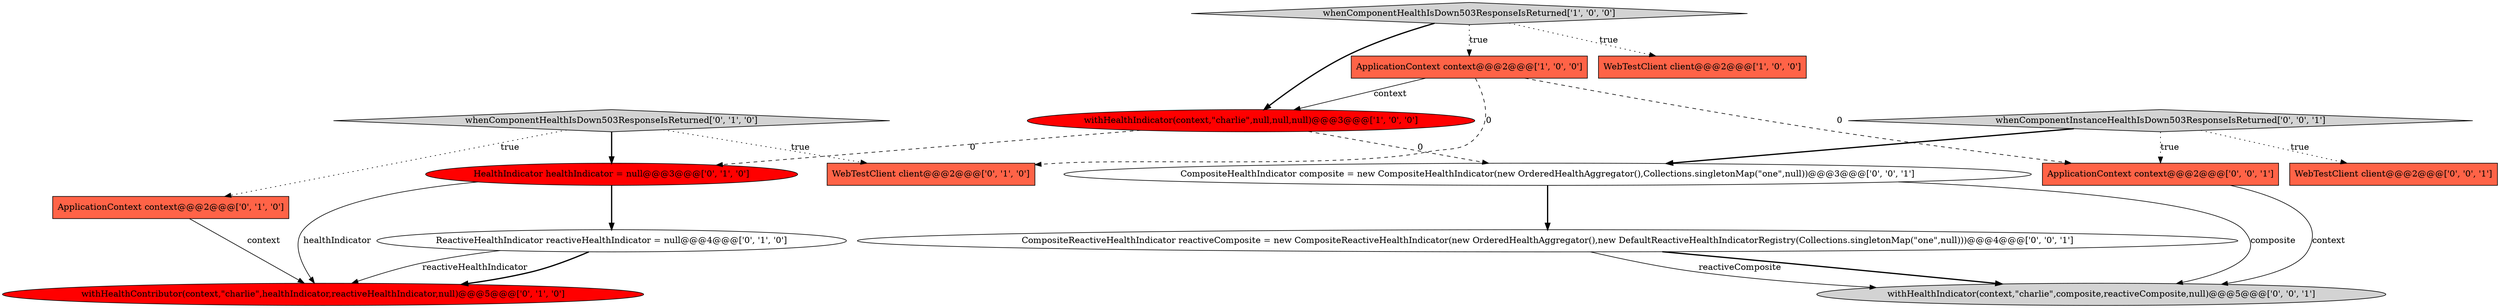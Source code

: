 digraph {
6 [style = filled, label = "ApplicationContext context@@@2@@@['0', '1', '0']", fillcolor = tomato, shape = box image = "AAA0AAABBB2BBB"];
8 [style = filled, label = "HealthIndicator healthIndicator = null@@@3@@@['0', '1', '0']", fillcolor = red, shape = ellipse image = "AAA1AAABBB2BBB"];
4 [style = filled, label = "ReactiveHealthIndicator reactiveHealthIndicator = null@@@4@@@['0', '1', '0']", fillcolor = white, shape = ellipse image = "AAA0AAABBB2BBB"];
13 [style = filled, label = "withHealthIndicator(context,\"charlie\",composite,reactiveComposite,null)@@@5@@@['0', '0', '1']", fillcolor = lightgray, shape = ellipse image = "AAA0AAABBB3BBB"];
15 [style = filled, label = "CompositeReactiveHealthIndicator reactiveComposite = new CompositeReactiveHealthIndicator(new OrderedHealthAggregator(),new DefaultReactiveHealthIndicatorRegistry(Collections.singletonMap(\"one\",null)))@@@4@@@['0', '0', '1']", fillcolor = white, shape = ellipse image = "AAA0AAABBB3BBB"];
5 [style = filled, label = "whenComponentHealthIsDown503ResponseIsReturned['0', '1', '0']", fillcolor = lightgray, shape = diamond image = "AAA0AAABBB2BBB"];
10 [style = filled, label = "WebTestClient client@@@2@@@['0', '0', '1']", fillcolor = tomato, shape = box image = "AAA0AAABBB3BBB"];
0 [style = filled, label = "WebTestClient client@@@2@@@['1', '0', '0']", fillcolor = tomato, shape = box image = "AAA0AAABBB1BBB"];
2 [style = filled, label = "ApplicationContext context@@@2@@@['1', '0', '0']", fillcolor = tomato, shape = box image = "AAA1AAABBB1BBB"];
1 [style = filled, label = "withHealthIndicator(context,\"charlie\",null,null,null)@@@3@@@['1', '0', '0']", fillcolor = red, shape = ellipse image = "AAA1AAABBB1BBB"];
7 [style = filled, label = "WebTestClient client@@@2@@@['0', '1', '0']", fillcolor = tomato, shape = box image = "AAA1AAABBB2BBB"];
11 [style = filled, label = "CompositeHealthIndicator composite = new CompositeHealthIndicator(new OrderedHealthAggregator(),Collections.singletonMap(\"one\",null))@@@3@@@['0', '0', '1']", fillcolor = white, shape = ellipse image = "AAA0AAABBB3BBB"];
12 [style = filled, label = "ApplicationContext context@@@2@@@['0', '0', '1']", fillcolor = tomato, shape = box image = "AAA0AAABBB3BBB"];
14 [style = filled, label = "whenComponentInstanceHealthIsDown503ResponseIsReturned['0', '0', '1']", fillcolor = lightgray, shape = diamond image = "AAA0AAABBB3BBB"];
3 [style = filled, label = "whenComponentHealthIsDown503ResponseIsReturned['1', '0', '0']", fillcolor = lightgray, shape = diamond image = "AAA0AAABBB1BBB"];
9 [style = filled, label = "withHealthContributor(context,\"charlie\",healthIndicator,reactiveHealthIndicator,null)@@@5@@@['0', '1', '0']", fillcolor = red, shape = ellipse image = "AAA1AAABBB2BBB"];
4->9 [style = bold, label=""];
5->8 [style = bold, label=""];
15->13 [style = bold, label=""];
11->13 [style = solid, label="composite"];
14->12 [style = dotted, label="true"];
3->1 [style = bold, label=""];
15->13 [style = solid, label="reactiveComposite"];
5->6 [style = dotted, label="true"];
8->9 [style = solid, label="healthIndicator"];
2->7 [style = dashed, label="0"];
4->9 [style = solid, label="reactiveHealthIndicator"];
14->10 [style = dotted, label="true"];
11->15 [style = bold, label=""];
6->9 [style = solid, label="context"];
2->12 [style = dashed, label="0"];
5->7 [style = dotted, label="true"];
1->11 [style = dashed, label="0"];
3->0 [style = dotted, label="true"];
2->1 [style = solid, label="context"];
1->8 [style = dashed, label="0"];
8->4 [style = bold, label=""];
12->13 [style = solid, label="context"];
14->11 [style = bold, label=""];
3->2 [style = dotted, label="true"];
}
